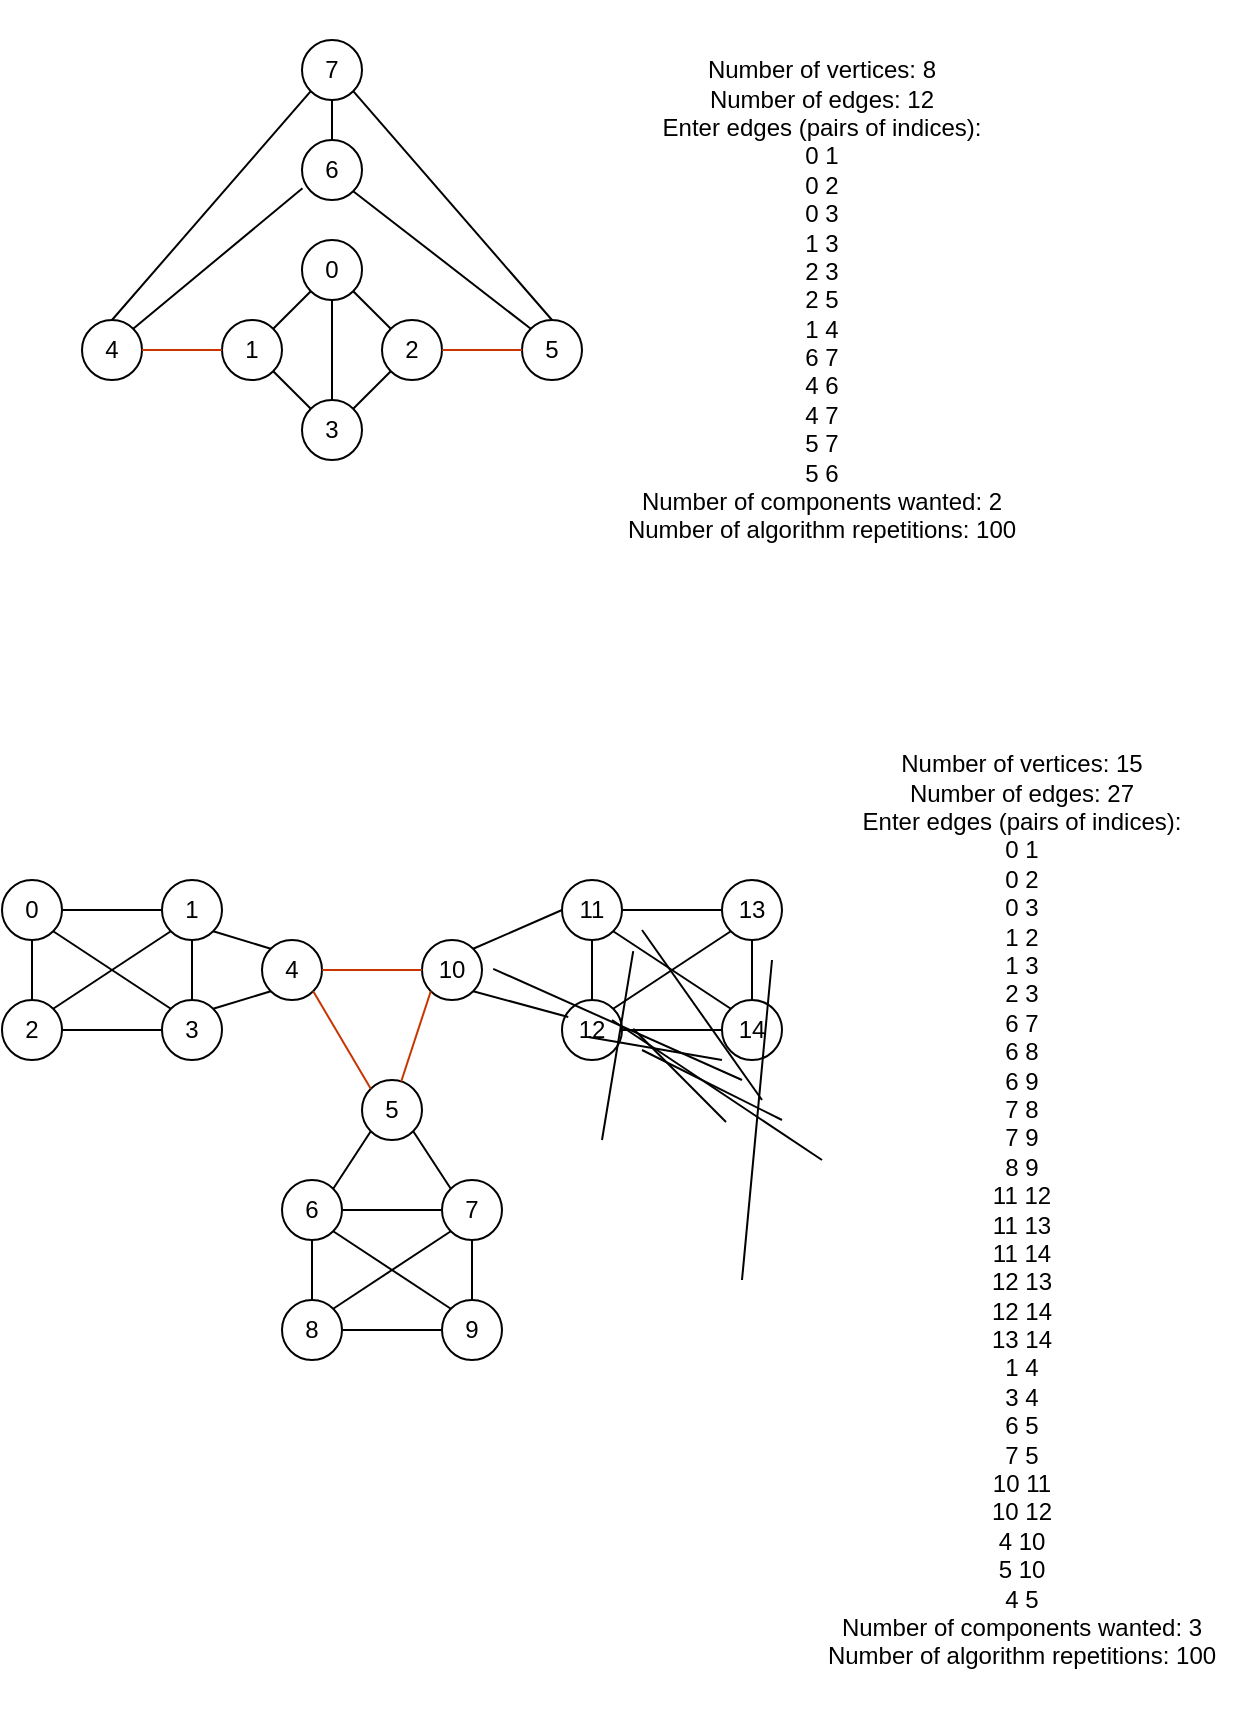 <mxfile version="22.1.3" type="github">
  <diagram name="Page-1" id="mIwydUWedp3B0BEat3HM">
    <mxGraphModel dx="869" dy="460" grid="1" gridSize="10" guides="1" tooltips="1" connect="1" arrows="1" fold="1" page="1" pageScale="1" pageWidth="850" pageHeight="1100" math="0" shadow="0">
      <root>
        <mxCell id="0" />
        <mxCell id="1" parent="0" />
        <mxCell id="2cNyDp_IjL0tAH7w54ul-1" value="4" style="ellipse;whiteSpace=wrap;html=1;aspect=fixed;" vertex="1" parent="1">
          <mxGeometry x="140" y="160" width="30" height="30" as="geometry" />
        </mxCell>
        <mxCell id="2cNyDp_IjL0tAH7w54ul-2" value="7" style="ellipse;whiteSpace=wrap;html=1;aspect=fixed;" vertex="1" parent="1">
          <mxGeometry x="250" y="20" width="30" height="30" as="geometry" />
        </mxCell>
        <mxCell id="2cNyDp_IjL0tAH7w54ul-3" value="6" style="ellipse;whiteSpace=wrap;html=1;aspect=fixed;" vertex="1" parent="1">
          <mxGeometry x="250" y="70" width="30" height="30" as="geometry" />
        </mxCell>
        <mxCell id="2cNyDp_IjL0tAH7w54ul-4" value="5" style="ellipse;whiteSpace=wrap;html=1;aspect=fixed;" vertex="1" parent="1">
          <mxGeometry x="360" y="160" width="30" height="30" as="geometry" />
        </mxCell>
        <mxCell id="2cNyDp_IjL0tAH7w54ul-5" value="1" style="ellipse;whiteSpace=wrap;html=1;aspect=fixed;" vertex="1" parent="1">
          <mxGeometry x="210" y="160" width="30" height="30" as="geometry" />
        </mxCell>
        <mxCell id="2cNyDp_IjL0tAH7w54ul-6" value="2" style="ellipse;whiteSpace=wrap;html=1;aspect=fixed;" vertex="1" parent="1">
          <mxGeometry x="290" y="160" width="30" height="30" as="geometry" />
        </mxCell>
        <mxCell id="2cNyDp_IjL0tAH7w54ul-7" value="3" style="ellipse;whiteSpace=wrap;html=1;aspect=fixed;" vertex="1" parent="1">
          <mxGeometry x="250" y="200" width="30" height="30" as="geometry" />
        </mxCell>
        <mxCell id="2cNyDp_IjL0tAH7w54ul-8" value="0" style="ellipse;whiteSpace=wrap;html=1;aspect=fixed;" vertex="1" parent="1">
          <mxGeometry x="250" y="120" width="30" height="30" as="geometry" />
        </mxCell>
        <mxCell id="2cNyDp_IjL0tAH7w54ul-10" value="" style="endArrow=none;html=1;rounded=0;exitX=1;exitY=0.5;exitDx=0;exitDy=0;entryX=0;entryY=0.5;entryDx=0;entryDy=0;fillColor=#fa6800;strokeColor=#C73500;" edge="1" parent="1" source="2cNyDp_IjL0tAH7w54ul-1" target="2cNyDp_IjL0tAH7w54ul-5">
          <mxGeometry width="50" height="50" relative="1" as="geometry">
            <mxPoint x="280" y="180" as="sourcePoint" />
            <mxPoint x="330" y="130" as="targetPoint" />
          </mxGeometry>
        </mxCell>
        <mxCell id="2cNyDp_IjL0tAH7w54ul-11" value="" style="endArrow=none;html=1;rounded=0;exitX=1;exitY=0;exitDx=0;exitDy=0;entryX=0.008;entryY=0.804;entryDx=0;entryDy=0;entryPerimeter=0;" edge="1" parent="1" source="2cNyDp_IjL0tAH7w54ul-1" target="2cNyDp_IjL0tAH7w54ul-3">
          <mxGeometry width="50" height="50" relative="1" as="geometry">
            <mxPoint x="150" y="185" as="sourcePoint" />
            <mxPoint x="200" y="185" as="targetPoint" />
          </mxGeometry>
        </mxCell>
        <mxCell id="2cNyDp_IjL0tAH7w54ul-12" value="" style="endArrow=none;html=1;rounded=0;exitX=1;exitY=0.5;exitDx=0;exitDy=0;entryX=0;entryY=0.5;entryDx=0;entryDy=0;fillColor=#fa6800;strokeColor=#C73500;" edge="1" parent="1" source="2cNyDp_IjL0tAH7w54ul-6" target="2cNyDp_IjL0tAH7w54ul-4">
          <mxGeometry width="50" height="50" relative="1" as="geometry">
            <mxPoint x="320" y="220" as="sourcePoint" />
            <mxPoint x="370" y="220" as="targetPoint" />
          </mxGeometry>
        </mxCell>
        <mxCell id="2cNyDp_IjL0tAH7w54ul-13" value="" style="endArrow=none;html=1;rounded=0;exitX=0;exitY=0;exitDx=0;exitDy=0;entryX=1;entryY=1;entryDx=0;entryDy=0;" edge="1" parent="1" source="2cNyDp_IjL0tAH7w54ul-7" target="2cNyDp_IjL0tAH7w54ul-5">
          <mxGeometry width="50" height="50" relative="1" as="geometry">
            <mxPoint x="170" y="215" as="sourcePoint" />
            <mxPoint x="220" y="215" as="targetPoint" />
          </mxGeometry>
        </mxCell>
        <mxCell id="2cNyDp_IjL0tAH7w54ul-14" value="" style="endArrow=none;html=1;rounded=0;exitX=1;exitY=0;exitDx=0;exitDy=0;entryX=0;entryY=1;entryDx=0;entryDy=0;" edge="1" parent="1" source="2cNyDp_IjL0tAH7w54ul-7" target="2cNyDp_IjL0tAH7w54ul-6">
          <mxGeometry width="50" height="50" relative="1" as="geometry">
            <mxPoint x="180" y="225" as="sourcePoint" />
            <mxPoint x="230" y="225" as="targetPoint" />
          </mxGeometry>
        </mxCell>
        <mxCell id="2cNyDp_IjL0tAH7w54ul-15" value="" style="endArrow=none;html=1;rounded=0;exitX=1;exitY=1;exitDx=0;exitDy=0;entryX=0;entryY=0;entryDx=0;entryDy=0;" edge="1" parent="1" source="2cNyDp_IjL0tAH7w54ul-8" target="2cNyDp_IjL0tAH7w54ul-6">
          <mxGeometry width="50" height="50" relative="1" as="geometry">
            <mxPoint x="190" y="235" as="sourcePoint" />
            <mxPoint x="240" y="235" as="targetPoint" />
          </mxGeometry>
        </mxCell>
        <mxCell id="2cNyDp_IjL0tAH7w54ul-16" value="" style="endArrow=none;html=1;rounded=0;exitX=0;exitY=1;exitDx=0;exitDy=0;entryX=1;entryY=0;entryDx=0;entryDy=0;" edge="1" parent="1" source="2cNyDp_IjL0tAH7w54ul-8" target="2cNyDp_IjL0tAH7w54ul-5">
          <mxGeometry width="50" height="50" relative="1" as="geometry">
            <mxPoint x="200" y="245" as="sourcePoint" />
            <mxPoint x="250" y="245" as="targetPoint" />
          </mxGeometry>
        </mxCell>
        <mxCell id="2cNyDp_IjL0tAH7w54ul-17" value="" style="endArrow=none;html=1;rounded=0;exitX=0.5;exitY=1;exitDx=0;exitDy=0;" edge="1" parent="1" source="2cNyDp_IjL0tAH7w54ul-8" target="2cNyDp_IjL0tAH7w54ul-7">
          <mxGeometry width="50" height="50" relative="1" as="geometry">
            <mxPoint x="210" y="255" as="sourcePoint" />
            <mxPoint x="260" y="255" as="targetPoint" />
          </mxGeometry>
        </mxCell>
        <mxCell id="2cNyDp_IjL0tAH7w54ul-18" value="" style="endArrow=none;html=1;rounded=0;exitX=0.5;exitY=0;exitDx=0;exitDy=0;entryX=0;entryY=1;entryDx=0;entryDy=0;" edge="1" parent="1" source="2cNyDp_IjL0tAH7w54ul-1" target="2cNyDp_IjL0tAH7w54ul-2">
          <mxGeometry width="50" height="50" relative="1" as="geometry">
            <mxPoint x="110" y="120" as="sourcePoint" />
            <mxPoint x="224" y="30" as="targetPoint" />
          </mxGeometry>
        </mxCell>
        <mxCell id="2cNyDp_IjL0tAH7w54ul-19" value="" style="endArrow=none;html=1;rounded=0;exitX=1;exitY=1;exitDx=0;exitDy=0;entryX=0.5;entryY=0;entryDx=0;entryDy=0;" edge="1" parent="1" source="2cNyDp_IjL0tAH7w54ul-2" target="2cNyDp_IjL0tAH7w54ul-4">
          <mxGeometry width="50" height="50" relative="1" as="geometry">
            <mxPoint x="156" y="184" as="sourcePoint" />
            <mxPoint x="270" y="94" as="targetPoint" />
          </mxGeometry>
        </mxCell>
        <mxCell id="2cNyDp_IjL0tAH7w54ul-20" value="" style="endArrow=none;html=1;rounded=0;exitX=1;exitY=1;exitDx=0;exitDy=0;entryX=0;entryY=0;entryDx=0;entryDy=0;" edge="1" parent="1" source="2cNyDp_IjL0tAH7w54ul-3" target="2cNyDp_IjL0tAH7w54ul-4">
          <mxGeometry width="50" height="50" relative="1" as="geometry">
            <mxPoint x="166" y="194" as="sourcePoint" />
            <mxPoint x="280" y="104" as="targetPoint" />
          </mxGeometry>
        </mxCell>
        <mxCell id="2cNyDp_IjL0tAH7w54ul-21" value="" style="endArrow=none;html=1;rounded=0;exitX=0.5;exitY=0;exitDx=0;exitDy=0;entryX=0.5;entryY=1;entryDx=0;entryDy=0;" edge="1" parent="1" source="2cNyDp_IjL0tAH7w54ul-3" target="2cNyDp_IjL0tAH7w54ul-2">
          <mxGeometry width="50" height="50" relative="1" as="geometry">
            <mxPoint x="176" y="204" as="sourcePoint" />
            <mxPoint x="290" y="114" as="targetPoint" />
          </mxGeometry>
        </mxCell>
        <mxCell id="2cNyDp_IjL0tAH7w54ul-23" value="&lt;div&gt;Number of vertices: 8&lt;/div&gt;&lt;div&gt;Number of edges: 12&lt;/div&gt;&lt;div&gt;Enter edges (pairs of indices):&lt;/div&gt;&lt;div&gt;0 1&lt;/div&gt;&lt;div&gt;0 2&lt;/div&gt;&lt;div&gt;0 3&lt;/div&gt;&lt;div&gt;1 3&lt;/div&gt;&lt;div&gt;2 3&lt;/div&gt;&lt;div&gt;2 5&lt;/div&gt;&lt;div&gt;1 4&lt;/div&gt;&lt;div&gt;6 7&lt;/div&gt;&lt;div&gt;4 6&lt;/div&gt;&lt;div&gt;4 7&lt;/div&gt;&lt;div&gt;5 7&lt;/div&gt;&lt;div&gt;5 6&lt;/div&gt;&lt;div&gt;Number of components wanted: 2&lt;/div&gt;&lt;div&gt;Number of algorithm repetitions: 100&lt;/div&gt;" style="text;html=1;strokeColor=none;fillColor=none;align=center;verticalAlign=middle;whiteSpace=wrap;rounded=0;" vertex="1" parent="1">
          <mxGeometry x="400" width="220" height="300" as="geometry" />
        </mxCell>
        <mxCell id="2cNyDp_IjL0tAH7w54ul-48" value="11" style="ellipse;whiteSpace=wrap;html=1;aspect=fixed;" vertex="1" parent="1">
          <mxGeometry x="380" y="440" width="30" height="30" as="geometry" />
        </mxCell>
        <mxCell id="2cNyDp_IjL0tAH7w54ul-52" value="12" style="ellipse;whiteSpace=wrap;html=1;aspect=fixed;" vertex="1" parent="1">
          <mxGeometry x="380" y="500" width="30" height="30" as="geometry" />
        </mxCell>
        <mxCell id="2cNyDp_IjL0tAH7w54ul-53" value="14" style="ellipse;whiteSpace=wrap;html=1;aspect=fixed;" vertex="1" parent="1">
          <mxGeometry x="460" y="500" width="30" height="30" as="geometry" />
        </mxCell>
        <mxCell id="2cNyDp_IjL0tAH7w54ul-54" value="13" style="ellipse;whiteSpace=wrap;html=1;aspect=fixed;" vertex="1" parent="1">
          <mxGeometry x="460" y="440" width="30" height="30" as="geometry" />
        </mxCell>
        <mxCell id="2cNyDp_IjL0tAH7w54ul-61" value="" style="endArrow=none;html=1;rounded=0;entryX=1;entryY=1;entryDx=0;entryDy=0;exitX=0;exitY=0;exitDx=0;exitDy=0;" edge="1" parent="1" source="2cNyDp_IjL0tAH7w54ul-53" target="2cNyDp_IjL0tAH7w54ul-48">
          <mxGeometry width="50" height="50" relative="1" as="geometry">
            <mxPoint x="390" y="560" as="sourcePoint" />
            <mxPoint x="440" y="510" as="targetPoint" />
          </mxGeometry>
        </mxCell>
        <mxCell id="2cNyDp_IjL0tAH7w54ul-62" value="" style="endArrow=none;html=1;rounded=0;entryX=1;entryY=1;entryDx=0;entryDy=0;exitX=0.104;exitY=0.283;exitDx=0;exitDy=0;exitPerimeter=0;" edge="1" parent="1" source="2cNyDp_IjL0tAH7w54ul-52" target="2cNyDp_IjL0tAH7w54ul-69">
          <mxGeometry width="50" height="50" relative="1" as="geometry">
            <mxPoint x="400" y="570" as="sourcePoint" />
            <mxPoint x="450" y="520" as="targetPoint" />
          </mxGeometry>
        </mxCell>
        <mxCell id="2cNyDp_IjL0tAH7w54ul-63" value="" style="endArrow=none;html=1;rounded=0;exitX=1;exitY=0;exitDx=0;exitDy=0;entryX=0;entryY=0.5;entryDx=0;entryDy=0;" edge="1" parent="1" source="2cNyDp_IjL0tAH7w54ul-69" target="2cNyDp_IjL0tAH7w54ul-48">
          <mxGeometry width="50" height="50" relative="1" as="geometry">
            <mxPoint x="410" y="580" as="sourcePoint" />
            <mxPoint x="460" y="530" as="targetPoint" />
          </mxGeometry>
        </mxCell>
        <mxCell id="2cNyDp_IjL0tAH7w54ul-64" value="" style="endArrow=none;html=1;rounded=0;exitX=1;exitY=0.5;exitDx=0;exitDy=0;entryX=0;entryY=0.5;entryDx=0;entryDy=0;" edge="1" parent="1" source="2cNyDp_IjL0tAH7w54ul-48" target="2cNyDp_IjL0tAH7w54ul-54">
          <mxGeometry width="50" height="50" relative="1" as="geometry">
            <mxPoint x="420" y="590" as="sourcePoint" />
            <mxPoint x="470" y="540" as="targetPoint" />
          </mxGeometry>
        </mxCell>
        <mxCell id="2cNyDp_IjL0tAH7w54ul-65" value="" style="endArrow=none;html=1;rounded=0;exitX=1;exitY=0.5;exitDx=0;exitDy=0;entryX=0;entryY=0.5;entryDx=0;entryDy=0;" edge="1" parent="1" source="2cNyDp_IjL0tAH7w54ul-52" target="2cNyDp_IjL0tAH7w54ul-53">
          <mxGeometry width="50" height="50" relative="1" as="geometry">
            <mxPoint x="430" y="600" as="sourcePoint" />
            <mxPoint x="480" y="550" as="targetPoint" />
          </mxGeometry>
        </mxCell>
        <mxCell id="2cNyDp_IjL0tAH7w54ul-67" value="" style="endArrow=none;html=1;rounded=0;entryX=0.5;entryY=1;entryDx=0;entryDy=0;exitX=0.5;exitY=0;exitDx=0;exitDy=0;" edge="1" parent="1" source="2cNyDp_IjL0tAH7w54ul-52" target="2cNyDp_IjL0tAH7w54ul-48">
          <mxGeometry width="50" height="50" relative="1" as="geometry">
            <mxPoint x="450" y="620" as="sourcePoint" />
            <mxPoint x="500" y="570" as="targetPoint" />
          </mxGeometry>
        </mxCell>
        <mxCell id="2cNyDp_IjL0tAH7w54ul-68" value="" style="endArrow=none;html=1;rounded=0;entryX=0.5;entryY=1;entryDx=0;entryDy=0;exitX=0.5;exitY=0;exitDx=0;exitDy=0;" edge="1" parent="1" source="2cNyDp_IjL0tAH7w54ul-53" target="2cNyDp_IjL0tAH7w54ul-54">
          <mxGeometry width="50" height="50" relative="1" as="geometry">
            <mxPoint x="460" y="630" as="sourcePoint" />
            <mxPoint x="510" y="580" as="targetPoint" />
          </mxGeometry>
        </mxCell>
        <mxCell id="2cNyDp_IjL0tAH7w54ul-69" value="10" style="ellipse;whiteSpace=wrap;html=1;aspect=fixed;" vertex="1" parent="1">
          <mxGeometry x="310" y="470" width="30" height="30" as="geometry" />
        </mxCell>
        <mxCell id="2cNyDp_IjL0tAH7w54ul-72" value="" style="endArrow=none;html=1;rounded=0;entryX=1;entryY=0;entryDx=0;entryDy=0;exitX=0;exitY=1;exitDx=0;exitDy=0;" edge="1" parent="1" source="2cNyDp_IjL0tAH7w54ul-54" target="2cNyDp_IjL0tAH7w54ul-52">
          <mxGeometry width="50" height="50" relative="1" as="geometry">
            <mxPoint x="452" y="551" as="sourcePoint" />
            <mxPoint x="425" y="539" as="targetPoint" />
          </mxGeometry>
        </mxCell>
        <mxCell id="2cNyDp_IjL0tAH7w54ul-88" value="" style="endArrow=none;html=1;rounded=0;entryX=1;entryY=1;entryDx=0;entryDy=0;exitX=0;exitY=0;exitDx=0;exitDy=0;" edge="1" parent="1" source="2cNyDp_IjL0tAH7w54ul-86">
          <mxGeometry width="50" height="50" relative="1" as="geometry">
            <mxPoint x="400" y="570" as="sourcePoint" />
            <mxPoint x="415.607" y="475.607" as="targetPoint" />
          </mxGeometry>
        </mxCell>
        <mxCell id="2cNyDp_IjL0tAH7w54ul-89" value="" style="endArrow=none;html=1;rounded=0;entryX=1;entryY=1;entryDx=0;entryDy=0;exitX=0.104;exitY=0.283;exitDx=0;exitDy=0;exitPerimeter=0;" edge="1" parent="1" target="2cNyDp_IjL0tAH7w54ul-95">
          <mxGeometry width="50" height="50" relative="1" as="geometry">
            <mxPoint x="393.12" y="518.49" as="sourcePoint" />
            <mxPoint x="460" y="530" as="targetPoint" />
          </mxGeometry>
        </mxCell>
        <mxCell id="2cNyDp_IjL0tAH7w54ul-90" value="" style="endArrow=none;html=1;rounded=0;exitX=1;exitY=0;exitDx=0;exitDy=0;entryX=0;entryY=0.5;entryDx=0;entryDy=0;" edge="1" parent="1" target="2cNyDp_IjL0tAH7w54ul-84">
          <mxGeometry width="50" height="50" relative="1" as="geometry">
            <mxPoint x="345.607" y="484.393" as="sourcePoint" />
            <mxPoint x="470" y="540" as="targetPoint" />
          </mxGeometry>
        </mxCell>
        <mxCell id="2cNyDp_IjL0tAH7w54ul-91" value="" style="endArrow=none;html=1;rounded=0;exitX=1;exitY=0.5;exitDx=0;exitDy=0;entryX=0;entryY=0.5;entryDx=0;entryDy=0;" edge="1" parent="1" target="2cNyDp_IjL0tAH7w54ul-87">
          <mxGeometry width="50" height="50" relative="1" as="geometry">
            <mxPoint x="420.0" y="465" as="sourcePoint" />
            <mxPoint x="480" y="550" as="targetPoint" />
          </mxGeometry>
        </mxCell>
        <mxCell id="2cNyDp_IjL0tAH7w54ul-92" value="" style="endArrow=none;html=1;rounded=0;exitX=1;exitY=0.5;exitDx=0;exitDy=0;entryX=0;entryY=0.5;entryDx=0;entryDy=0;" edge="1" parent="1" target="2cNyDp_IjL0tAH7w54ul-86">
          <mxGeometry width="50" height="50" relative="1" as="geometry">
            <mxPoint x="420.0" y="525" as="sourcePoint" />
            <mxPoint x="490" y="560" as="targetPoint" />
          </mxGeometry>
        </mxCell>
        <mxCell id="2cNyDp_IjL0tAH7w54ul-93" value="" style="endArrow=none;html=1;rounded=0;entryX=0.5;entryY=1;entryDx=0;entryDy=0;exitX=0.5;exitY=0;exitDx=0;exitDy=0;" edge="1" parent="1" target="2cNyDp_IjL0tAH7w54ul-84">
          <mxGeometry width="50" height="50" relative="1" as="geometry">
            <mxPoint x="405" y="510" as="sourcePoint" />
            <mxPoint x="510" y="580" as="targetPoint" />
          </mxGeometry>
        </mxCell>
        <mxCell id="2cNyDp_IjL0tAH7w54ul-94" value="" style="endArrow=none;html=1;rounded=0;entryX=0.5;entryY=1;entryDx=0;entryDy=0;exitX=0.5;exitY=0;exitDx=0;exitDy=0;" edge="1" parent="1" source="2cNyDp_IjL0tAH7w54ul-86">
          <mxGeometry width="50" height="50" relative="1" as="geometry">
            <mxPoint x="470" y="640" as="sourcePoint" />
            <mxPoint x="485" y="480" as="targetPoint" />
          </mxGeometry>
        </mxCell>
        <mxCell id="2cNyDp_IjL0tAH7w54ul-96" value="" style="endArrow=none;html=1;rounded=0;entryX=1;entryY=0;entryDx=0;entryDy=0;exitX=0;exitY=1;exitDx=0;exitDy=0;" edge="1" parent="1" source="2cNyDp_IjL0tAH7w54ul-87">
          <mxGeometry width="50" height="50" relative="1" as="geometry">
            <mxPoint x="462" y="561" as="sourcePoint" />
            <mxPoint x="415.607" y="514.393" as="targetPoint" />
          </mxGeometry>
        </mxCell>
        <mxCell id="2cNyDp_IjL0tAH7w54ul-97" value="0" style="ellipse;whiteSpace=wrap;html=1;aspect=fixed;" vertex="1" parent="1">
          <mxGeometry x="100" y="440" width="30" height="30" as="geometry" />
        </mxCell>
        <mxCell id="2cNyDp_IjL0tAH7w54ul-98" value="2" style="ellipse;whiteSpace=wrap;html=1;aspect=fixed;" vertex="1" parent="1">
          <mxGeometry x="100" y="500" width="30" height="30" as="geometry" />
        </mxCell>
        <mxCell id="2cNyDp_IjL0tAH7w54ul-99" value="3" style="ellipse;whiteSpace=wrap;html=1;aspect=fixed;" vertex="1" parent="1">
          <mxGeometry x="180" y="500" width="30" height="30" as="geometry" />
        </mxCell>
        <mxCell id="2cNyDp_IjL0tAH7w54ul-100" value="1" style="ellipse;whiteSpace=wrap;html=1;aspect=fixed;" vertex="1" parent="1">
          <mxGeometry x="180" y="440" width="30" height="30" as="geometry" />
        </mxCell>
        <mxCell id="2cNyDp_IjL0tAH7w54ul-101" value="" style="endArrow=none;html=1;rounded=0;entryX=1;entryY=1;entryDx=0;entryDy=0;exitX=0;exitY=0;exitDx=0;exitDy=0;" edge="1" parent="1" source="2cNyDp_IjL0tAH7w54ul-99" target="2cNyDp_IjL0tAH7w54ul-97">
          <mxGeometry width="50" height="50" relative="1" as="geometry">
            <mxPoint x="110" y="560" as="sourcePoint" />
            <mxPoint x="160" y="510" as="targetPoint" />
          </mxGeometry>
        </mxCell>
        <mxCell id="2cNyDp_IjL0tAH7w54ul-102" value="" style="endArrow=none;html=1;rounded=0;entryX=0;entryY=1;entryDx=0;entryDy=0;exitX=1;exitY=0;exitDx=0;exitDy=0;" edge="1" parent="1" source="2cNyDp_IjL0tAH7w54ul-99" target="2cNyDp_IjL0tAH7w54ul-108">
          <mxGeometry width="50" height="50" relative="1" as="geometry">
            <mxPoint x="120" y="570" as="sourcePoint" />
            <mxPoint x="170" y="520" as="targetPoint" />
          </mxGeometry>
        </mxCell>
        <mxCell id="2cNyDp_IjL0tAH7w54ul-103" value="" style="endArrow=none;html=1;rounded=0;exitX=0;exitY=0;exitDx=0;exitDy=0;entryX=1;entryY=1;entryDx=0;entryDy=0;" edge="1" parent="1" source="2cNyDp_IjL0tAH7w54ul-108" target="2cNyDp_IjL0tAH7w54ul-100">
          <mxGeometry width="50" height="50" relative="1" as="geometry">
            <mxPoint x="130" y="580" as="sourcePoint" />
            <mxPoint x="180" y="530" as="targetPoint" />
          </mxGeometry>
        </mxCell>
        <mxCell id="2cNyDp_IjL0tAH7w54ul-104" value="" style="endArrow=none;html=1;rounded=0;exitX=1;exitY=0.5;exitDx=0;exitDy=0;entryX=0;entryY=0.5;entryDx=0;entryDy=0;" edge="1" parent="1" source="2cNyDp_IjL0tAH7w54ul-97" target="2cNyDp_IjL0tAH7w54ul-100">
          <mxGeometry width="50" height="50" relative="1" as="geometry">
            <mxPoint x="140" y="590" as="sourcePoint" />
            <mxPoint x="190" y="540" as="targetPoint" />
          </mxGeometry>
        </mxCell>
        <mxCell id="2cNyDp_IjL0tAH7w54ul-105" value="" style="endArrow=none;html=1;rounded=0;exitX=1;exitY=0.5;exitDx=0;exitDy=0;entryX=0;entryY=0.5;entryDx=0;entryDy=0;" edge="1" parent="1" source="2cNyDp_IjL0tAH7w54ul-98" target="2cNyDp_IjL0tAH7w54ul-99">
          <mxGeometry width="50" height="50" relative="1" as="geometry">
            <mxPoint x="150" y="600" as="sourcePoint" />
            <mxPoint x="200" y="550" as="targetPoint" />
          </mxGeometry>
        </mxCell>
        <mxCell id="2cNyDp_IjL0tAH7w54ul-106" value="" style="endArrow=none;html=1;rounded=0;entryX=0.5;entryY=1;entryDx=0;entryDy=0;exitX=0.5;exitY=0;exitDx=0;exitDy=0;" edge="1" parent="1" source="2cNyDp_IjL0tAH7w54ul-98" target="2cNyDp_IjL0tAH7w54ul-97">
          <mxGeometry width="50" height="50" relative="1" as="geometry">
            <mxPoint x="170" y="620" as="sourcePoint" />
            <mxPoint x="220" y="570" as="targetPoint" />
          </mxGeometry>
        </mxCell>
        <mxCell id="2cNyDp_IjL0tAH7w54ul-107" value="" style="endArrow=none;html=1;rounded=0;entryX=0.5;entryY=1;entryDx=0;entryDy=0;exitX=0.5;exitY=0;exitDx=0;exitDy=0;" edge="1" parent="1" source="2cNyDp_IjL0tAH7w54ul-99" target="2cNyDp_IjL0tAH7w54ul-100">
          <mxGeometry width="50" height="50" relative="1" as="geometry">
            <mxPoint x="180" y="630" as="sourcePoint" />
            <mxPoint x="230" y="580" as="targetPoint" />
          </mxGeometry>
        </mxCell>
        <mxCell id="2cNyDp_IjL0tAH7w54ul-108" value="4" style="ellipse;whiteSpace=wrap;html=1;aspect=fixed;" vertex="1" parent="1">
          <mxGeometry x="230" y="470" width="30" height="30" as="geometry" />
        </mxCell>
        <mxCell id="2cNyDp_IjL0tAH7w54ul-109" value="" style="endArrow=none;html=1;rounded=0;entryX=1;entryY=0;entryDx=0;entryDy=0;exitX=0;exitY=1;exitDx=0;exitDy=0;" edge="1" parent="1" source="2cNyDp_IjL0tAH7w54ul-100" target="2cNyDp_IjL0tAH7w54ul-98">
          <mxGeometry width="50" height="50" relative="1" as="geometry">
            <mxPoint x="172" y="551" as="sourcePoint" />
            <mxPoint x="145" y="539" as="targetPoint" />
          </mxGeometry>
        </mxCell>
        <mxCell id="2cNyDp_IjL0tAH7w54ul-111" value="6" style="ellipse;whiteSpace=wrap;html=1;aspect=fixed;" vertex="1" parent="1">
          <mxGeometry x="240" y="590" width="30" height="30" as="geometry" />
        </mxCell>
        <mxCell id="2cNyDp_IjL0tAH7w54ul-112" value="8" style="ellipse;whiteSpace=wrap;html=1;aspect=fixed;" vertex="1" parent="1">
          <mxGeometry x="240" y="650" width="30" height="30" as="geometry" />
        </mxCell>
        <mxCell id="2cNyDp_IjL0tAH7w54ul-113" value="9" style="ellipse;whiteSpace=wrap;html=1;aspect=fixed;" vertex="1" parent="1">
          <mxGeometry x="320" y="650" width="30" height="30" as="geometry" />
        </mxCell>
        <mxCell id="2cNyDp_IjL0tAH7w54ul-114" value="7" style="ellipse;whiteSpace=wrap;html=1;aspect=fixed;" vertex="1" parent="1">
          <mxGeometry x="320" y="590" width="30" height="30" as="geometry" />
        </mxCell>
        <mxCell id="2cNyDp_IjL0tAH7w54ul-115" value="" style="endArrow=none;html=1;rounded=0;entryX=1;entryY=1;entryDx=0;entryDy=0;exitX=0;exitY=0;exitDx=0;exitDy=0;" edge="1" parent="1" source="2cNyDp_IjL0tAH7w54ul-113" target="2cNyDp_IjL0tAH7w54ul-111">
          <mxGeometry width="50" height="50" relative="1" as="geometry">
            <mxPoint x="250" y="710" as="sourcePoint" />
            <mxPoint x="300" y="660" as="targetPoint" />
          </mxGeometry>
        </mxCell>
        <mxCell id="2cNyDp_IjL0tAH7w54ul-116" value="" style="endArrow=none;html=1;rounded=0;exitX=1;exitY=0.5;exitDx=0;exitDy=0;entryX=0;entryY=0.5;entryDx=0;entryDy=0;" edge="1" parent="1" source="2cNyDp_IjL0tAH7w54ul-111" target="2cNyDp_IjL0tAH7w54ul-114">
          <mxGeometry width="50" height="50" relative="1" as="geometry">
            <mxPoint x="280" y="740" as="sourcePoint" />
            <mxPoint x="330" y="690" as="targetPoint" />
          </mxGeometry>
        </mxCell>
        <mxCell id="2cNyDp_IjL0tAH7w54ul-117" value="" style="endArrow=none;html=1;rounded=0;exitX=1;exitY=0.5;exitDx=0;exitDy=0;entryX=0;entryY=0.5;entryDx=0;entryDy=0;" edge="1" parent="1" source="2cNyDp_IjL0tAH7w54ul-112" target="2cNyDp_IjL0tAH7w54ul-113">
          <mxGeometry width="50" height="50" relative="1" as="geometry">
            <mxPoint x="290" y="750" as="sourcePoint" />
            <mxPoint x="340" y="700" as="targetPoint" />
          </mxGeometry>
        </mxCell>
        <mxCell id="2cNyDp_IjL0tAH7w54ul-118" value="" style="endArrow=none;html=1;rounded=0;entryX=0.5;entryY=1;entryDx=0;entryDy=0;exitX=0.5;exitY=0;exitDx=0;exitDy=0;" edge="1" parent="1" source="2cNyDp_IjL0tAH7w54ul-112" target="2cNyDp_IjL0tAH7w54ul-111">
          <mxGeometry width="50" height="50" relative="1" as="geometry">
            <mxPoint x="310" y="770" as="sourcePoint" />
            <mxPoint x="360" y="720" as="targetPoint" />
          </mxGeometry>
        </mxCell>
        <mxCell id="2cNyDp_IjL0tAH7w54ul-119" value="" style="endArrow=none;html=1;rounded=0;entryX=0.5;entryY=1;entryDx=0;entryDy=0;exitX=0.5;exitY=0;exitDx=0;exitDy=0;" edge="1" parent="1" source="2cNyDp_IjL0tAH7w54ul-113" target="2cNyDp_IjL0tAH7w54ul-114">
          <mxGeometry width="50" height="50" relative="1" as="geometry">
            <mxPoint x="320" y="780" as="sourcePoint" />
            <mxPoint x="370" y="730" as="targetPoint" />
          </mxGeometry>
        </mxCell>
        <mxCell id="2cNyDp_IjL0tAH7w54ul-120" value="" style="endArrow=none;html=1;rounded=0;entryX=1;entryY=0;entryDx=0;entryDy=0;exitX=0;exitY=1;exitDx=0;exitDy=0;" edge="1" parent="1" source="2cNyDp_IjL0tAH7w54ul-114" target="2cNyDp_IjL0tAH7w54ul-112">
          <mxGeometry width="50" height="50" relative="1" as="geometry">
            <mxPoint x="312" y="701" as="sourcePoint" />
            <mxPoint x="285" y="689" as="targetPoint" />
          </mxGeometry>
        </mxCell>
        <mxCell id="2cNyDp_IjL0tAH7w54ul-121" value="5" style="ellipse;whiteSpace=wrap;html=1;aspect=fixed;" vertex="1" parent="1">
          <mxGeometry x="280" y="540" width="30" height="30" as="geometry" />
        </mxCell>
        <mxCell id="2cNyDp_IjL0tAH7w54ul-122" value="" style="endArrow=none;html=1;rounded=0;entryX=0;entryY=1;entryDx=0;entryDy=0;fillColor=#fa6800;strokeColor=#C73500;" edge="1" parent="1" source="2cNyDp_IjL0tAH7w54ul-121" target="2cNyDp_IjL0tAH7w54ul-69">
          <mxGeometry width="50" height="50" relative="1" as="geometry">
            <mxPoint x="390" y="560" as="sourcePoint" />
            <mxPoint x="440" y="510" as="targetPoint" />
          </mxGeometry>
        </mxCell>
        <mxCell id="2cNyDp_IjL0tAH7w54ul-123" value="" style="endArrow=none;html=1;rounded=0;exitX=1;exitY=1;exitDx=0;exitDy=0;entryX=0;entryY=0;entryDx=0;entryDy=0;" edge="1" parent="1" source="2cNyDp_IjL0tAH7w54ul-121" target="2cNyDp_IjL0tAH7w54ul-114">
          <mxGeometry width="50" height="50" relative="1" as="geometry">
            <mxPoint x="410" y="580" as="sourcePoint" />
            <mxPoint x="460" y="530" as="targetPoint" />
          </mxGeometry>
        </mxCell>
        <mxCell id="2cNyDp_IjL0tAH7w54ul-124" value="" style="endArrow=none;html=1;rounded=0;entryX=0;entryY=1;entryDx=0;entryDy=0;exitX=1;exitY=0;exitDx=0;exitDy=0;" edge="1" parent="1" source="2cNyDp_IjL0tAH7w54ul-111" target="2cNyDp_IjL0tAH7w54ul-121">
          <mxGeometry width="50" height="50" relative="1" as="geometry">
            <mxPoint x="420" y="590" as="sourcePoint" />
            <mxPoint x="470" y="540" as="targetPoint" />
          </mxGeometry>
        </mxCell>
        <mxCell id="2cNyDp_IjL0tAH7w54ul-125" value="" style="endArrow=none;html=1;rounded=0;entryX=1;entryY=1;entryDx=0;entryDy=0;exitX=0;exitY=0;exitDx=0;exitDy=0;fillColor=#fa6800;strokeColor=#C73500;" edge="1" parent="1" source="2cNyDp_IjL0tAH7w54ul-121" target="2cNyDp_IjL0tAH7w54ul-108">
          <mxGeometry width="50" height="50" relative="1" as="geometry">
            <mxPoint x="420" y="590" as="sourcePoint" />
            <mxPoint x="470" y="540" as="targetPoint" />
          </mxGeometry>
        </mxCell>
        <mxCell id="2cNyDp_IjL0tAH7w54ul-127" value="" style="endArrow=none;html=1;rounded=0;entryX=0;entryY=0.5;entryDx=0;entryDy=0;exitX=1;exitY=0.5;exitDx=0;exitDy=0;fillColor=#fa6800;strokeColor=#C73500;" edge="1" parent="1" source="2cNyDp_IjL0tAH7w54ul-108" target="2cNyDp_IjL0tAH7w54ul-69">
          <mxGeometry width="50" height="50" relative="1" as="geometry">
            <mxPoint x="310" y="551" as="sourcePoint" />
            <mxPoint x="324" y="506" as="targetPoint" />
          </mxGeometry>
        </mxCell>
        <mxCell id="2cNyDp_IjL0tAH7w54ul-128" value="&lt;div&gt;Number of vertices: 15&lt;/div&gt;&lt;div&gt;&lt;span style=&quot;background-color: initial;&quot;&gt;Number of edges: 27&lt;/span&gt;&lt;/div&gt;&lt;div&gt;Enter edges (pairs of indices):&lt;/div&gt;&lt;div&gt;0 1&lt;/div&gt;&lt;div&gt;0 2&lt;/div&gt;&lt;div&gt;0 3&lt;/div&gt;&lt;div&gt;1 2&lt;/div&gt;&lt;div&gt;1 3&lt;/div&gt;&lt;div&gt;2 3&lt;/div&gt;&lt;div&gt;6 7&lt;/div&gt;&lt;div&gt;6 8&lt;/div&gt;&lt;div&gt;6 9&lt;/div&gt;&lt;div&gt;7 8&lt;/div&gt;&lt;div&gt;7 9&lt;/div&gt;&lt;div&gt;8 9&lt;/div&gt;&lt;div&gt;11 12&lt;/div&gt;&lt;div&gt;11 13&lt;/div&gt;&lt;div&gt;11 14&lt;/div&gt;&lt;div&gt;12 13&lt;/div&gt;&lt;div&gt;12 14&lt;/div&gt;&lt;div&gt;13 14&lt;/div&gt;&lt;div&gt;1 4&lt;/div&gt;&lt;div&gt;3 4&lt;/div&gt;&lt;div&gt;6 5&lt;/div&gt;&lt;div&gt;7 5&lt;/div&gt;&lt;div&gt;10 11&lt;/div&gt;&lt;div&gt;10 12&lt;/div&gt;&lt;div&gt;4 10&lt;/div&gt;&lt;div&gt;5 10&lt;/div&gt;&lt;div&gt;4 5&lt;/div&gt;&lt;div&gt;&lt;div style=&quot;border-color: var(--border-color);&quot;&gt;&lt;span style=&quot;background-color: initial;&quot;&gt;Number of components wanted: 3&lt;/span&gt;&lt;br&gt;&lt;/div&gt;&lt;/div&gt;&lt;div&gt;Number of algorithm repetitions: 100&lt;/div&gt;" style="text;html=1;strokeColor=none;fillColor=none;align=center;verticalAlign=middle;whiteSpace=wrap;rounded=0;" vertex="1" parent="1">
          <mxGeometry x="500" y="345" width="220" height="520" as="geometry" />
        </mxCell>
      </root>
    </mxGraphModel>
  </diagram>
</mxfile>
